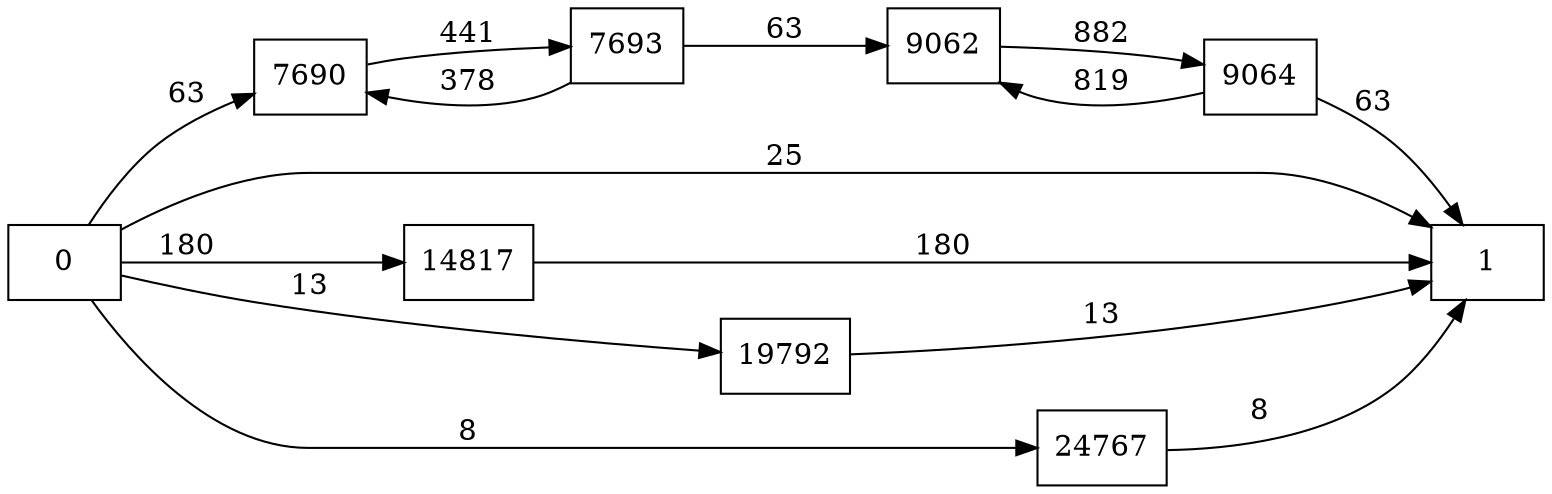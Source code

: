 digraph {
	graph [rankdir=LR]
	node [shape=rectangle]
	7690 -> 7693 [label=441]
	7693 -> 7690 [label=378]
	7693 -> 9062 [label=63]
	9062 -> 9064 [label=882]
	9064 -> 9062 [label=819]
	9064 -> 1 [label=63]
	14817 -> 1 [label=180]
	19792 -> 1 [label=13]
	24767 -> 1 [label=8]
	0 -> 1 [label=25]
	0 -> 7690 [label=63]
	0 -> 14817 [label=180]
	0 -> 19792 [label=13]
	0 -> 24767 [label=8]
}
